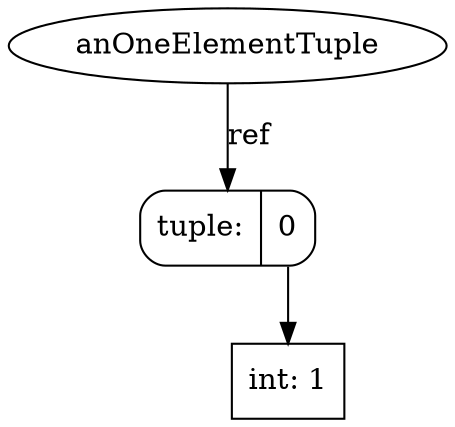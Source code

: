 digraph G {
    overlap=false;

    name3283712 [label="anOneElementTuple", shape="ellipse"];
    tuple3413456 [label="tuple: | <0> 0", shape="Mrecord"];
    int8402312 [label="int: 1", shape="box"];

    tuple3413456:0 -> int8402312 [label=""];
    name3283712 -> tuple3413456 [label="ref"];

}
